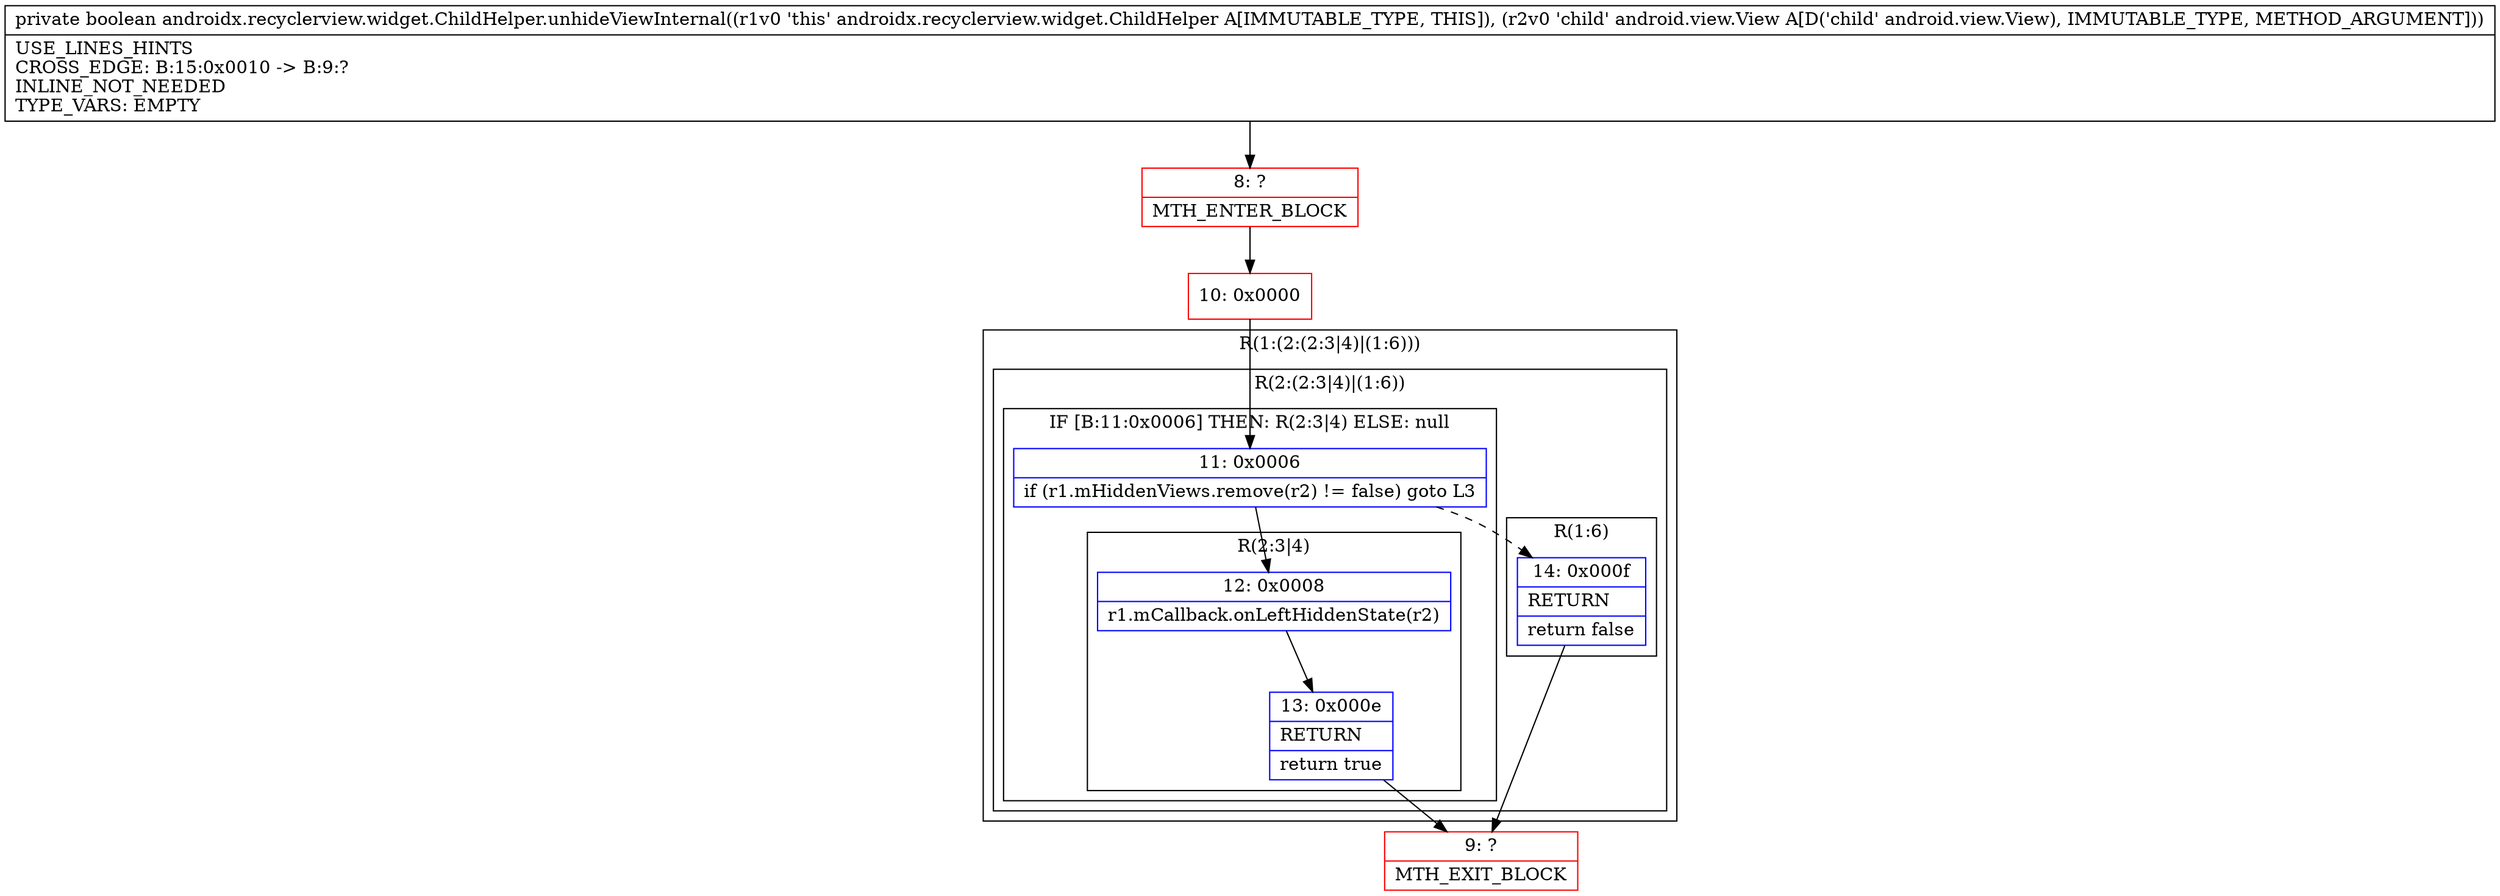 digraph "CFG forandroidx.recyclerview.widget.ChildHelper.unhideViewInternal(Landroid\/view\/View;)Z" {
subgraph cluster_Region_210194848 {
label = "R(1:(2:(2:3|4)|(1:6)))";
node [shape=record,color=blue];
subgraph cluster_Region_2020779109 {
label = "R(2:(2:3|4)|(1:6))";
node [shape=record,color=blue];
subgraph cluster_IfRegion_819295603 {
label = "IF [B:11:0x0006] THEN: R(2:3|4) ELSE: null";
node [shape=record,color=blue];
Node_11 [shape=record,label="{11\:\ 0x0006|if (r1.mHiddenViews.remove(r2) != false) goto L3\l}"];
subgraph cluster_Region_1432022272 {
label = "R(2:3|4)";
node [shape=record,color=blue];
Node_12 [shape=record,label="{12\:\ 0x0008|r1.mCallback.onLeftHiddenState(r2)\l}"];
Node_13 [shape=record,label="{13\:\ 0x000e|RETURN\l|return true\l}"];
}
}
subgraph cluster_Region_1676061786 {
label = "R(1:6)";
node [shape=record,color=blue];
Node_14 [shape=record,label="{14\:\ 0x000f|RETURN\l|return false\l}"];
}
}
}
Node_8 [shape=record,color=red,label="{8\:\ ?|MTH_ENTER_BLOCK\l}"];
Node_10 [shape=record,color=red,label="{10\:\ 0x0000}"];
Node_9 [shape=record,color=red,label="{9\:\ ?|MTH_EXIT_BLOCK\l}"];
MethodNode[shape=record,label="{private boolean androidx.recyclerview.widget.ChildHelper.unhideViewInternal((r1v0 'this' androidx.recyclerview.widget.ChildHelper A[IMMUTABLE_TYPE, THIS]), (r2v0 'child' android.view.View A[D('child' android.view.View), IMMUTABLE_TYPE, METHOD_ARGUMENT]))  | USE_LINES_HINTS\lCROSS_EDGE: B:15:0x0010 \-\> B:9:?\lINLINE_NOT_NEEDED\lTYPE_VARS: EMPTY\l}"];
MethodNode -> Node_8;Node_11 -> Node_12;
Node_11 -> Node_14[style=dashed];
Node_12 -> Node_13;
Node_13 -> Node_9;
Node_14 -> Node_9;
Node_8 -> Node_10;
Node_10 -> Node_11;
}

